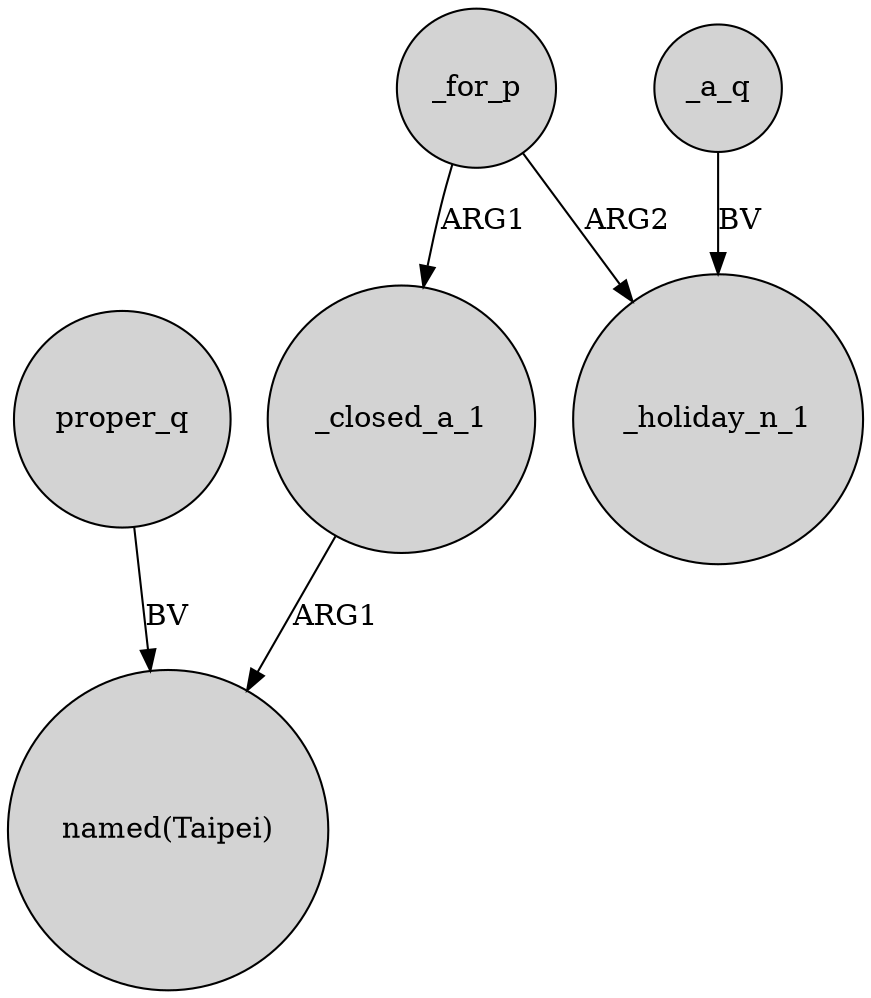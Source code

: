 digraph {
	node [shape=circle style=filled]
	_closed_a_1 -> "named(Taipei)" [label=ARG1]
	_a_q -> _holiday_n_1 [label=BV]
	proper_q -> "named(Taipei)" [label=BV]
	_for_p -> _holiday_n_1 [label=ARG2]
	_for_p -> _closed_a_1 [label=ARG1]
}

